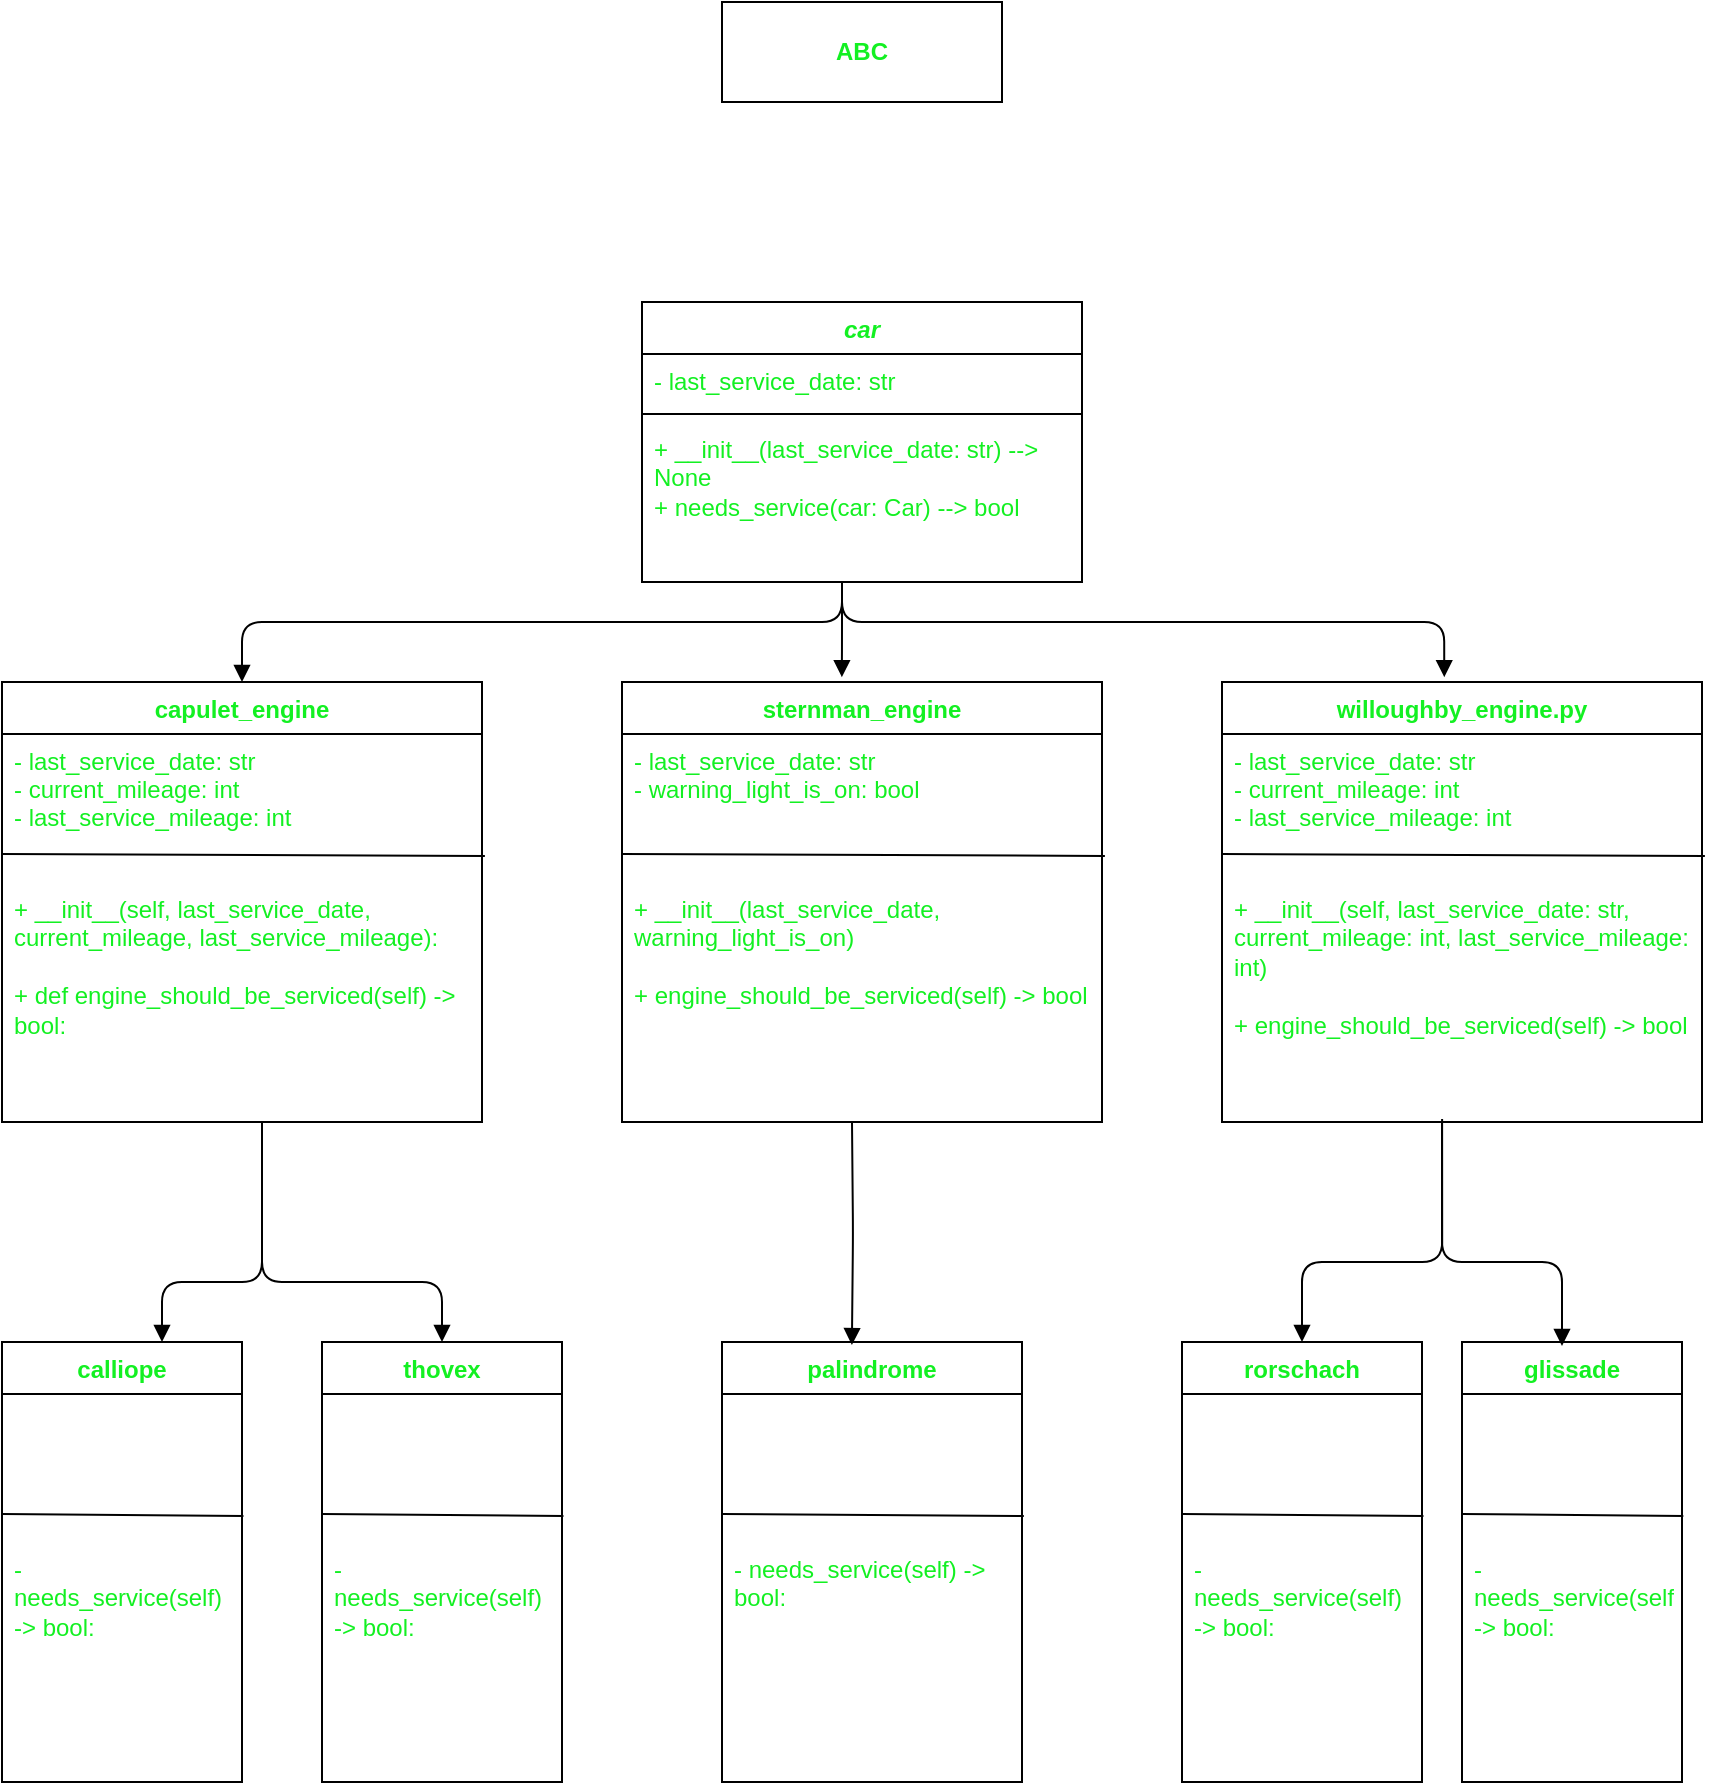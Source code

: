 <mxfile>
    <diagram id="QtXVDl1TNaE8EU80IbcK" name="Page-1">
        <mxGraphModel dx="1063" dy="778" grid="1" gridSize="10" guides="1" tooltips="1" connect="1" arrows="1" fold="1" page="1" pageScale="1" pageWidth="850" pageHeight="1100" math="0" shadow="0">
            <root>
                <mxCell id="0"/>
                <mxCell id="1" parent="0"/>
                <mxCell id="17" value="capulet_engine" style="swimlane;fontStyle=1;align=center;verticalAlign=top;childLayout=stackLayout;horizontal=1;startSize=26;horizontalStack=0;resizeParent=1;resizeParentMax=0;resizeLast=0;collapsible=1;marginBottom=0;fontColor=#13F022;" vertex="1" parent="1">
                    <mxGeometry y="430" width="240" height="220" as="geometry"/>
                </mxCell>
                <mxCell id="21" value="" style="endArrow=none;html=1;fontColor=#13F022;entryX=1.006;entryY=0.824;entryDx=0;entryDy=0;entryPerimeter=0;" edge="1" parent="17" target="18">
                    <mxGeometry width="50" height="50" relative="1" as="geometry">
                        <mxPoint y="86" as="sourcePoint"/>
                        <mxPoint x="170" y="86" as="targetPoint"/>
                        <Array as="points"/>
                    </mxGeometry>
                </mxCell>
                <mxCell id="18" value="- last_service_date: str&#10;- current_mileage: int&#10;- last_service_mileage: int" style="text;strokeColor=none;fillColor=none;align=left;verticalAlign=top;spacingLeft=4;spacingRight=4;overflow=hidden;rotatable=0;points=[[0,0.5],[1,0.5]];portConstraint=eastwest;fontColor=#13F022;" vertex="1" parent="17">
                    <mxGeometry y="26" width="240" height="74" as="geometry"/>
                </mxCell>
                <mxCell id="20" value="+ __init__(self, last_service_date, current_mileage, last_service_mileage):&#10;&#10;+ def engine_should_be_serviced(self) -&gt; bool:" style="text;strokeColor=none;fillColor=none;align=left;verticalAlign=top;spacingLeft=4;spacingRight=4;overflow=hidden;rotatable=0;points=[[0,0.5],[1,0.5]];portConstraint=eastwest;fontColor=#13F022;whiteSpace=wrap;" vertex="1" parent="17">
                    <mxGeometry y="100" width="240" height="120" as="geometry"/>
                </mxCell>
                <mxCell id="19" value="" style="line;strokeWidth=1;fillColor=none;align=left;verticalAlign=middle;spacingTop=-1;spacingLeft=3;spacingRight=3;rotatable=0;labelPosition=right;points=[];portConstraint=eastwest;fontColor=#13F022;" vertex="1" parent="17">
                    <mxGeometry y="220" width="240" as="geometry"/>
                </mxCell>
                <mxCell id="26" value="car" style="swimlane;fontStyle=3;align=center;verticalAlign=top;childLayout=stackLayout;horizontal=1;startSize=26;horizontalStack=0;resizeParent=1;resizeParentMax=0;resizeLast=0;collapsible=1;marginBottom=0;labelBackgroundColor=default;fontColor=#13F022;" vertex="1" parent="1">
                    <mxGeometry x="320" y="240" width="220" height="140" as="geometry"/>
                </mxCell>
                <mxCell id="27" value="- last_service_date: str" style="text;strokeColor=none;fillColor=none;align=left;verticalAlign=top;spacingLeft=4;spacingRight=4;overflow=hidden;rotatable=0;points=[[0,0.5],[1,0.5]];portConstraint=eastwest;labelBackgroundColor=default;fontColor=#13F022;" vertex="1" parent="26">
                    <mxGeometry y="26" width="220" height="26" as="geometry"/>
                </mxCell>
                <mxCell id="28" value="" style="line;strokeWidth=1;fillColor=none;align=left;verticalAlign=middle;spacingTop=-1;spacingLeft=3;spacingRight=3;rotatable=0;labelPosition=right;points=[];portConstraint=eastwest;labelBackgroundColor=default;fontColor=#13F022;" vertex="1" parent="26">
                    <mxGeometry y="52" width="220" height="8" as="geometry"/>
                </mxCell>
                <mxCell id="29" value="+ __init__(last_service_date: str) --&gt; None&#10;+ needs_service(car: Car) --&gt; bool" style="text;strokeColor=none;fillColor=none;align=left;verticalAlign=top;spacingLeft=4;spacingRight=4;overflow=hidden;rotatable=0;points=[[0,0.5],[1,0.5]];portConstraint=eastwest;labelBackgroundColor=none;fontColor=#13F022;whiteSpace=wrap;" vertex="1" parent="26">
                    <mxGeometry y="60" width="220" height="80" as="geometry"/>
                </mxCell>
                <mxCell id="31" value="&lt;p style=&quot;margin: 0px ; margin-top: 4px ; text-align: center&quot;&gt;&lt;br&gt;&lt;b&gt;ABC&lt;/b&gt;&lt;/p&gt;" style="verticalAlign=top;align=left;overflow=fill;fontSize=12;fontFamily=Helvetica;html=1;labelBackgroundColor=none;fontColor=#13F022;" vertex="1" parent="1">
                    <mxGeometry x="360" y="90" width="140" height="50" as="geometry"/>
                </mxCell>
                <mxCell id="32" value="willoughby_engine.py" style="swimlane;fontStyle=1;align=center;verticalAlign=top;childLayout=stackLayout;horizontal=1;startSize=26;horizontalStack=0;resizeParent=1;resizeParentMax=0;resizeLast=0;collapsible=1;marginBottom=0;fontColor=#13F022;" vertex="1" parent="1">
                    <mxGeometry x="610" y="430" width="240" height="220" as="geometry"/>
                </mxCell>
                <mxCell id="33" value="" style="endArrow=none;html=1;fontColor=#13F022;entryX=1.006;entryY=0.824;entryDx=0;entryDy=0;entryPerimeter=0;" edge="1" parent="32" target="34">
                    <mxGeometry width="50" height="50" relative="1" as="geometry">
                        <mxPoint y="86" as="sourcePoint"/>
                        <mxPoint x="170" y="86" as="targetPoint"/>
                        <Array as="points"/>
                    </mxGeometry>
                </mxCell>
                <mxCell id="34" value="- last_service_date: str&#10;- current_mileage: int&#10;- last_service_mileage: int" style="text;strokeColor=none;fillColor=none;align=left;verticalAlign=top;spacingLeft=4;spacingRight=4;overflow=hidden;rotatable=0;points=[[0,0.5],[1,0.5]];portConstraint=eastwest;fontColor=#13F022;" vertex="1" parent="32">
                    <mxGeometry y="26" width="240" height="74" as="geometry"/>
                </mxCell>
                <mxCell id="35" value="+ __init__(self, last_service_date: str, current_mileage: int, last_service_mileage: int)&#10;&#10;+ engine_should_be_serviced(self) -&gt; bool" style="text;strokeColor=none;fillColor=none;align=left;verticalAlign=top;spacingLeft=4;spacingRight=4;overflow=hidden;rotatable=0;points=[[0,0.5],[1,0.5]];portConstraint=eastwest;fontColor=#13F022;whiteSpace=wrap;" vertex="1" parent="32">
                    <mxGeometry y="100" width="240" height="120" as="geometry"/>
                </mxCell>
                <mxCell id="36" value="" style="line;strokeWidth=1;fillColor=none;align=left;verticalAlign=middle;spacingTop=-1;spacingLeft=3;spacingRight=3;rotatable=0;labelPosition=right;points=[];portConstraint=eastwest;fontColor=#13F022;" vertex="1" parent="32">
                    <mxGeometry y="220" width="240" as="geometry"/>
                </mxCell>
                <mxCell id="37" value="sternman_engine" style="swimlane;fontStyle=1;align=center;verticalAlign=top;childLayout=stackLayout;horizontal=1;startSize=26;horizontalStack=0;resizeParent=1;resizeParentMax=0;resizeLast=0;collapsible=1;marginBottom=0;fontColor=#13F022;" vertex="1" parent="1">
                    <mxGeometry x="310" y="430" width="240" height="220" as="geometry"/>
                </mxCell>
                <mxCell id="38" value="" style="endArrow=none;html=1;fontColor=#13F022;entryX=1.006;entryY=0.824;entryDx=0;entryDy=0;entryPerimeter=0;" edge="1" parent="37" target="39">
                    <mxGeometry width="50" height="50" relative="1" as="geometry">
                        <mxPoint y="86" as="sourcePoint"/>
                        <mxPoint x="170" y="86" as="targetPoint"/>
                        <Array as="points"/>
                    </mxGeometry>
                </mxCell>
                <mxCell id="39" value="- last_service_date: str &#10;- warning_light_is_on: bool" style="text;strokeColor=none;fillColor=none;align=left;verticalAlign=top;spacingLeft=4;spacingRight=4;overflow=hidden;rotatable=0;points=[[0,0.5],[1,0.5]];portConstraint=eastwest;fontColor=#13F022;" vertex="1" parent="37">
                    <mxGeometry y="26" width="240" height="74" as="geometry"/>
                </mxCell>
                <mxCell id="40" value="+ __init__(last_service_date, warning_light_is_on)&#10;&#10;+ engine_should_be_serviced(self) -&gt; bool" style="text;strokeColor=none;fillColor=none;align=left;verticalAlign=top;spacingLeft=4;spacingRight=4;overflow=hidden;rotatable=0;points=[[0,0.5],[1,0.5]];portConstraint=eastwest;fontColor=#13F022;whiteSpace=wrap;" vertex="1" parent="37">
                    <mxGeometry y="100" width="240" height="120" as="geometry"/>
                </mxCell>
                <mxCell id="41" value="" style="line;strokeWidth=1;fillColor=none;align=left;verticalAlign=middle;spacingTop=-1;spacingLeft=3;spacingRight=3;rotatable=0;labelPosition=right;points=[];portConstraint=eastwest;fontColor=#13F022;" vertex="1" parent="37">
                    <mxGeometry y="220" width="240" as="geometry"/>
                </mxCell>
                <mxCell id="49" value="" style="endArrow=block;endFill=1;html=1;edgeStyle=orthogonalEdgeStyle;align=left;verticalAlign=top;fontColor=#13F022;entryX=0.5;entryY=0;entryDx=0;entryDy=0;" edge="1" parent="1" target="17">
                    <mxGeometry x="-1" relative="1" as="geometry">
                        <mxPoint x="420" y="380" as="sourcePoint"/>
                        <mxPoint x="120" y="390" as="targetPoint"/>
                        <Array as="points">
                            <mxPoint x="120" y="400"/>
                        </Array>
                    </mxGeometry>
                </mxCell>
                <mxCell id="51" value="" style="endArrow=block;endFill=1;html=1;edgeStyle=orthogonalEdgeStyle;align=left;verticalAlign=top;fontColor=#13F022;entryX=0.463;entryY=-0.011;entryDx=0;entryDy=0;entryPerimeter=0;" edge="1" parent="1" target="32">
                    <mxGeometry x="-1" relative="1" as="geometry">
                        <mxPoint x="420" y="380" as="sourcePoint"/>
                        <mxPoint x="720" y="400" as="targetPoint"/>
                        <Array as="points">
                            <mxPoint x="721" y="400"/>
                        </Array>
                    </mxGeometry>
                </mxCell>
                <mxCell id="53" value="" style="endArrow=block;endFill=1;html=1;edgeStyle=orthogonalEdgeStyle;align=left;verticalAlign=top;fontColor=#13F022;entryX=0.458;entryY=-0.011;entryDx=0;entryDy=0;entryPerimeter=0;" edge="1" parent="1" target="37">
                    <mxGeometry x="-1" relative="1" as="geometry">
                        <mxPoint x="420" y="390" as="sourcePoint"/>
                        <mxPoint x="420" y="410" as="targetPoint"/>
                        <Array as="points">
                            <mxPoint x="420" y="410"/>
                        </Array>
                    </mxGeometry>
                </mxCell>
                <mxCell id="59" value="calliope" style="swimlane;fontStyle=1;align=center;verticalAlign=top;childLayout=stackLayout;horizontal=1;startSize=26;horizontalStack=0;resizeParent=1;resizeParentMax=0;resizeLast=0;collapsible=1;marginBottom=0;fontColor=#13F022;" vertex="1" parent="1">
                    <mxGeometry y="760" width="120" height="220" as="geometry"/>
                </mxCell>
                <mxCell id="60" value="" style="endArrow=none;html=1;fontColor=#13F022;entryX=1.006;entryY=0.824;entryDx=0;entryDy=0;entryPerimeter=0;" edge="1" parent="59" target="61">
                    <mxGeometry width="50" height="50" relative="1" as="geometry">
                        <mxPoint y="86" as="sourcePoint"/>
                        <mxPoint x="170" y="86" as="targetPoint"/>
                        <Array as="points"/>
                    </mxGeometry>
                </mxCell>
                <mxCell id="61" value=" " style="text;strokeColor=none;fillColor=none;align=left;verticalAlign=top;spacingLeft=4;spacingRight=4;overflow=hidden;rotatable=0;points=[[0,0.5],[1,0.5]];portConstraint=eastwest;fontColor=#13F022;" vertex="1" parent="59">
                    <mxGeometry y="26" width="120" height="74" as="geometry"/>
                </mxCell>
                <mxCell id="62" value="- needs_service(self) -&gt; bool:" style="text;strokeColor=none;fillColor=none;align=left;verticalAlign=top;spacingLeft=4;spacingRight=4;overflow=hidden;rotatable=0;points=[[0,0.5],[1,0.5]];portConstraint=eastwest;fontColor=#13F022;whiteSpace=wrap;" vertex="1" parent="59">
                    <mxGeometry y="100" width="120" height="120" as="geometry"/>
                </mxCell>
                <mxCell id="63" value="" style="line;strokeWidth=1;fillColor=none;align=left;verticalAlign=middle;spacingTop=-1;spacingLeft=3;spacingRight=3;rotatable=0;labelPosition=right;points=[];portConstraint=eastwest;fontColor=#13F022;" vertex="1" parent="59">
                    <mxGeometry y="220" width="120" as="geometry"/>
                </mxCell>
                <mxCell id="64" value="thovex" style="swimlane;fontStyle=1;align=center;verticalAlign=top;childLayout=stackLayout;horizontal=1;startSize=26;horizontalStack=0;resizeParent=1;resizeParentMax=0;resizeLast=0;collapsible=1;marginBottom=0;fontColor=#13F022;" vertex="1" parent="1">
                    <mxGeometry x="160" y="760" width="120" height="220" as="geometry"/>
                </mxCell>
                <mxCell id="65" value="" style="endArrow=none;html=1;fontColor=#13F022;entryX=1.006;entryY=0.824;entryDx=0;entryDy=0;entryPerimeter=0;" edge="1" parent="64" target="66">
                    <mxGeometry width="50" height="50" relative="1" as="geometry">
                        <mxPoint y="86" as="sourcePoint"/>
                        <mxPoint x="170" y="86" as="targetPoint"/>
                        <Array as="points"/>
                    </mxGeometry>
                </mxCell>
                <mxCell id="66" value=" " style="text;strokeColor=none;fillColor=none;align=left;verticalAlign=top;spacingLeft=4;spacingRight=4;overflow=hidden;rotatable=0;points=[[0,0.5],[1,0.5]];portConstraint=eastwest;fontColor=#13F022;" vertex="1" parent="64">
                    <mxGeometry y="26" width="120" height="74" as="geometry"/>
                </mxCell>
                <mxCell id="67" value="- needs_service(self) -&gt; bool:" style="text;strokeColor=none;fillColor=none;align=left;verticalAlign=top;spacingLeft=4;spacingRight=4;overflow=hidden;rotatable=0;points=[[0,0.5],[1,0.5]];portConstraint=eastwest;fontColor=#13F022;whiteSpace=wrap;" vertex="1" parent="64">
                    <mxGeometry y="100" width="120" height="120" as="geometry"/>
                </mxCell>
                <mxCell id="68" value="" style="line;strokeWidth=1;fillColor=none;align=left;verticalAlign=middle;spacingTop=-1;spacingLeft=3;spacingRight=3;rotatable=0;labelPosition=right;points=[];portConstraint=eastwest;fontColor=#13F022;" vertex="1" parent="64">
                    <mxGeometry y="220" width="120" as="geometry"/>
                </mxCell>
                <mxCell id="69" value="" style="endArrow=block;endFill=1;html=1;edgeStyle=orthogonalEdgeStyle;align=left;verticalAlign=top;fontColor=#13F022;entryX=0.5;entryY=0;entryDx=0;entryDy=0;" edge="1" parent="1">
                    <mxGeometry x="-1" relative="1" as="geometry">
                        <mxPoint x="130" y="650" as="sourcePoint"/>
                        <mxPoint x="80" y="760" as="targetPoint"/>
                        <Array as="points">
                            <mxPoint x="130" y="650"/>
                            <mxPoint x="130" y="730"/>
                            <mxPoint x="80" y="730"/>
                        </Array>
                    </mxGeometry>
                </mxCell>
                <mxCell id="70" value="" style="endArrow=block;endFill=1;html=1;edgeStyle=orthogonalEdgeStyle;align=left;verticalAlign=top;fontColor=#13F022;entryX=0.5;entryY=0;entryDx=0;entryDy=0;" edge="1" parent="1" target="64">
                    <mxGeometry x="-1" relative="1" as="geometry">
                        <mxPoint x="130" y="650" as="sourcePoint"/>
                        <mxPoint x="90" y="770" as="targetPoint"/>
                        <Array as="points">
                            <mxPoint x="130" y="650"/>
                            <mxPoint x="130" y="730"/>
                            <mxPoint x="220" y="730"/>
                        </Array>
                    </mxGeometry>
                </mxCell>
                <mxCell id="71" value="palindrome" style="swimlane;fontStyle=1;align=center;verticalAlign=top;childLayout=stackLayout;horizontal=1;startSize=26;horizontalStack=0;resizeParent=1;resizeParentMax=0;resizeLast=0;collapsible=1;marginBottom=0;fontColor=#13F022;" vertex="1" parent="1">
                    <mxGeometry x="360" y="760" width="150" height="220" as="geometry"/>
                </mxCell>
                <mxCell id="72" value="" style="endArrow=none;html=1;fontColor=#13F022;entryX=1.006;entryY=0.824;entryDx=0;entryDy=0;entryPerimeter=0;" edge="1" parent="71" target="73">
                    <mxGeometry width="50" height="50" relative="1" as="geometry">
                        <mxPoint y="86" as="sourcePoint"/>
                        <mxPoint x="170" y="86" as="targetPoint"/>
                        <Array as="points"/>
                    </mxGeometry>
                </mxCell>
                <mxCell id="73" value=" " style="text;strokeColor=none;fillColor=none;align=left;verticalAlign=top;spacingLeft=4;spacingRight=4;overflow=hidden;rotatable=0;points=[[0,0.5],[1,0.5]];portConstraint=eastwest;fontColor=#13F022;" vertex="1" parent="71">
                    <mxGeometry y="26" width="150" height="74" as="geometry"/>
                </mxCell>
                <mxCell id="74" value="- needs_service(self) -&gt; bool:" style="text;strokeColor=none;fillColor=none;align=left;verticalAlign=top;spacingLeft=4;spacingRight=4;overflow=hidden;rotatable=0;points=[[0,0.5],[1,0.5]];portConstraint=eastwest;fontColor=#13F022;whiteSpace=wrap;" vertex="1" parent="71">
                    <mxGeometry y="100" width="150" height="120" as="geometry"/>
                </mxCell>
                <mxCell id="75" value="" style="line;strokeWidth=1;fillColor=none;align=left;verticalAlign=middle;spacingTop=-1;spacingLeft=3;spacingRight=3;rotatable=0;labelPosition=right;points=[];portConstraint=eastwest;fontColor=#13F022;" vertex="1" parent="71">
                    <mxGeometry y="220" width="150" as="geometry"/>
                </mxCell>
                <mxCell id="81" value="rorschach" style="swimlane;fontStyle=1;align=center;verticalAlign=top;childLayout=stackLayout;horizontal=1;startSize=26;horizontalStack=0;resizeParent=1;resizeParentMax=0;resizeLast=0;collapsible=1;marginBottom=0;fontColor=#13F022;" vertex="1" parent="1">
                    <mxGeometry x="590" y="760" width="120" height="220" as="geometry"/>
                </mxCell>
                <mxCell id="82" value="" style="endArrow=none;html=1;fontColor=#13F022;entryX=1.006;entryY=0.824;entryDx=0;entryDy=0;entryPerimeter=0;" edge="1" parent="81" target="83">
                    <mxGeometry width="50" height="50" relative="1" as="geometry">
                        <mxPoint y="86" as="sourcePoint"/>
                        <mxPoint x="170" y="86" as="targetPoint"/>
                        <Array as="points"/>
                    </mxGeometry>
                </mxCell>
                <mxCell id="83" value=" " style="text;strokeColor=none;fillColor=none;align=left;verticalAlign=top;spacingLeft=4;spacingRight=4;overflow=hidden;rotatable=0;points=[[0,0.5],[1,0.5]];portConstraint=eastwest;fontColor=#13F022;" vertex="1" parent="81">
                    <mxGeometry y="26" width="120" height="74" as="geometry"/>
                </mxCell>
                <mxCell id="84" value="- needs_service(self) -&gt; bool:" style="text;strokeColor=none;fillColor=none;align=left;verticalAlign=top;spacingLeft=4;spacingRight=4;overflow=hidden;rotatable=0;points=[[0,0.5],[1,0.5]];portConstraint=eastwest;fontColor=#13F022;whiteSpace=wrap;" vertex="1" parent="81">
                    <mxGeometry y="100" width="120" height="120" as="geometry"/>
                </mxCell>
                <mxCell id="85" value="" style="line;strokeWidth=1;fillColor=none;align=left;verticalAlign=middle;spacingTop=-1;spacingLeft=3;spacingRight=3;rotatable=0;labelPosition=right;points=[];portConstraint=eastwest;fontColor=#13F022;" vertex="1" parent="81">
                    <mxGeometry y="220" width="120" as="geometry"/>
                </mxCell>
                <mxCell id="86" value="glissade" style="swimlane;fontStyle=1;align=center;verticalAlign=top;childLayout=stackLayout;horizontal=1;startSize=26;horizontalStack=0;resizeParent=1;resizeParentMax=0;resizeLast=0;collapsible=1;marginBottom=0;fontColor=#13F022;" vertex="1" parent="1">
                    <mxGeometry x="730" y="760" width="110" height="220" as="geometry"/>
                </mxCell>
                <mxCell id="87" value="" style="endArrow=none;html=1;fontColor=#13F022;entryX=1.006;entryY=0.824;entryDx=0;entryDy=0;entryPerimeter=0;" edge="1" parent="86" target="88">
                    <mxGeometry width="50" height="50" relative="1" as="geometry">
                        <mxPoint y="86" as="sourcePoint"/>
                        <mxPoint x="170" y="86" as="targetPoint"/>
                        <Array as="points"/>
                    </mxGeometry>
                </mxCell>
                <mxCell id="88" value=" " style="text;strokeColor=none;fillColor=none;align=left;verticalAlign=top;spacingLeft=4;spacingRight=4;overflow=hidden;rotatable=0;points=[[0,0.5],[1,0.5]];portConstraint=eastwest;fontColor=#13F022;" vertex="1" parent="86">
                    <mxGeometry y="26" width="110" height="74" as="geometry"/>
                </mxCell>
                <mxCell id="89" value="- needs_service(self) -&gt; bool:" style="text;strokeColor=none;fillColor=none;align=left;verticalAlign=top;spacingLeft=4;spacingRight=4;overflow=hidden;rotatable=0;points=[[0,0.5],[1,0.5]];portConstraint=eastwest;fontColor=#13F022;whiteSpace=wrap;" vertex="1" parent="86">
                    <mxGeometry y="100" width="110" height="120" as="geometry"/>
                </mxCell>
                <mxCell id="90" value="" style="line;strokeWidth=1;fillColor=none;align=left;verticalAlign=middle;spacingTop=-1;spacingLeft=3;spacingRight=3;rotatable=0;labelPosition=right;points=[];portConstraint=eastwest;fontColor=#13F022;" vertex="1" parent="86">
                    <mxGeometry y="220" width="110" as="geometry"/>
                </mxCell>
                <mxCell id="91" value="" style="endArrow=block;endFill=1;html=1;edgeStyle=orthogonalEdgeStyle;align=left;verticalAlign=top;fontColor=#13F022;entryX=0.433;entryY=0.007;entryDx=0;entryDy=0;entryPerimeter=0;" edge="1" parent="1" target="71">
                    <mxGeometry x="-1" relative="1" as="geometry">
                        <mxPoint x="425" y="650" as="sourcePoint"/>
                        <mxPoint x="375" y="760" as="targetPoint"/>
                        <Array as="points"/>
                    </mxGeometry>
                </mxCell>
                <mxCell id="92" value="" style="endArrow=block;endFill=1;html=1;edgeStyle=orthogonalEdgeStyle;align=left;verticalAlign=top;fontColor=#13F022;entryX=0.5;entryY=0;entryDx=0;entryDy=0;" edge="1" parent="1" target="81">
                    <mxGeometry x="-1" relative="1" as="geometry">
                        <mxPoint x="720.05" y="648.46" as="sourcePoint"/>
                        <mxPoint x="720" y="760" as="targetPoint"/>
                        <Array as="points">
                            <mxPoint x="720" y="720"/>
                            <mxPoint x="650" y="720"/>
                        </Array>
                    </mxGeometry>
                </mxCell>
                <mxCell id="93" value="" style="endArrow=block;endFill=1;html=1;edgeStyle=orthogonalEdgeStyle;align=left;verticalAlign=top;fontColor=#13F022;" edge="1" parent="1">
                    <mxGeometry x="-1" relative="1" as="geometry">
                        <mxPoint x="720" y="650" as="sourcePoint"/>
                        <mxPoint x="780" y="762" as="targetPoint"/>
                        <Array as="points">
                            <mxPoint x="720" y="720"/>
                            <mxPoint x="780" y="720"/>
                            <mxPoint x="780" y="762"/>
                        </Array>
                    </mxGeometry>
                </mxCell>
            </root>
        </mxGraphModel>
    </diagram>
</mxfile>